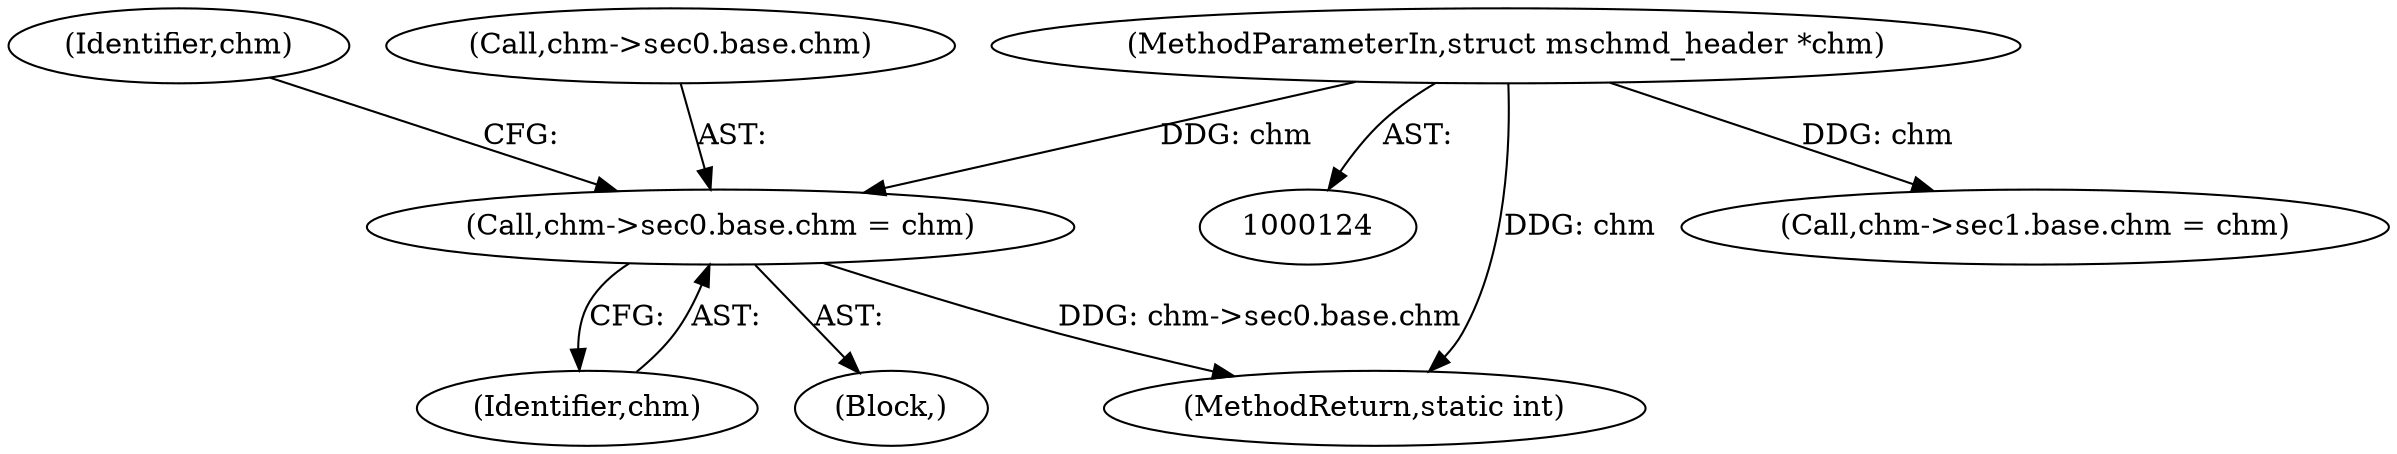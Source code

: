 digraph "0_libmspack_72e70a921f0f07fee748aec2274b30784e1d312a@pointer" {
"1000166" [label="(Call,chm->sec0.base.chm = chm)"];
"1000127" [label="(MethodParameterIn,struct mschmd_header *chm)"];
"1000166" [label="(Call,chm->sec0.base.chm = chm)"];
"1001065" [label="(MethodReturn,static int)"];
"1000184" [label="(Call,chm->sec1.base.chm = chm)"];
"1000174" [label="(Identifier,chm)"];
"1000179" [label="(Identifier,chm)"];
"1000167" [label="(Call,chm->sec0.base.chm)"];
"1000129" [label="(Block,)"];
"1000127" [label="(MethodParameterIn,struct mschmd_header *chm)"];
"1000166" -> "1000129"  [label="AST: "];
"1000166" -> "1000174"  [label="CFG: "];
"1000167" -> "1000166"  [label="AST: "];
"1000174" -> "1000166"  [label="AST: "];
"1000179" -> "1000166"  [label="CFG: "];
"1000166" -> "1001065"  [label="DDG: chm->sec0.base.chm"];
"1000127" -> "1000166"  [label="DDG: chm"];
"1000127" -> "1000124"  [label="AST: "];
"1000127" -> "1001065"  [label="DDG: chm"];
"1000127" -> "1000184"  [label="DDG: chm"];
}
